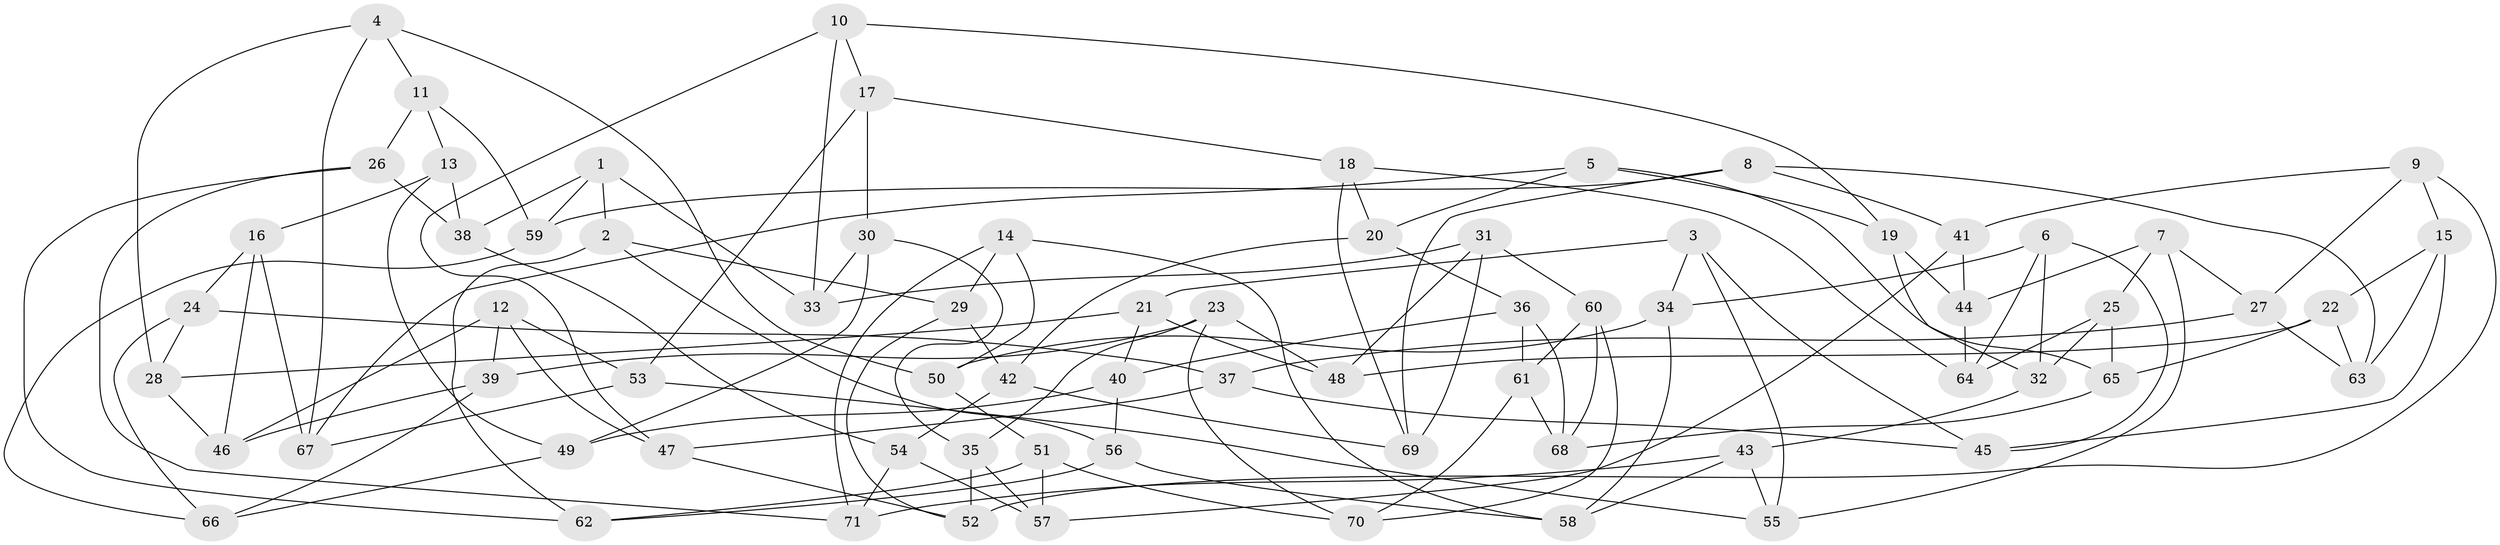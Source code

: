 // Generated by graph-tools (version 1.1) at 2025/50/03/09/25 03:50:51]
// undirected, 71 vertices, 142 edges
graph export_dot {
graph [start="1"]
  node [color=gray90,style=filled];
  1;
  2;
  3;
  4;
  5;
  6;
  7;
  8;
  9;
  10;
  11;
  12;
  13;
  14;
  15;
  16;
  17;
  18;
  19;
  20;
  21;
  22;
  23;
  24;
  25;
  26;
  27;
  28;
  29;
  30;
  31;
  32;
  33;
  34;
  35;
  36;
  37;
  38;
  39;
  40;
  41;
  42;
  43;
  44;
  45;
  46;
  47;
  48;
  49;
  50;
  51;
  52;
  53;
  54;
  55;
  56;
  57;
  58;
  59;
  60;
  61;
  62;
  63;
  64;
  65;
  66;
  67;
  68;
  69;
  70;
  71;
  1 -- 59;
  1 -- 2;
  1 -- 38;
  1 -- 33;
  2 -- 56;
  2 -- 29;
  2 -- 62;
  3 -- 34;
  3 -- 55;
  3 -- 21;
  3 -- 45;
  4 -- 67;
  4 -- 11;
  4 -- 28;
  4 -- 50;
  5 -- 19;
  5 -- 20;
  5 -- 65;
  5 -- 67;
  6 -- 64;
  6 -- 32;
  6 -- 45;
  6 -- 34;
  7 -- 25;
  7 -- 27;
  7 -- 55;
  7 -- 44;
  8 -- 59;
  8 -- 63;
  8 -- 69;
  8 -- 41;
  9 -- 52;
  9 -- 41;
  9 -- 27;
  9 -- 15;
  10 -- 17;
  10 -- 33;
  10 -- 47;
  10 -- 19;
  11 -- 26;
  11 -- 13;
  11 -- 59;
  12 -- 39;
  12 -- 46;
  12 -- 53;
  12 -- 47;
  13 -- 49;
  13 -- 38;
  13 -- 16;
  14 -- 29;
  14 -- 50;
  14 -- 71;
  14 -- 58;
  15 -- 63;
  15 -- 22;
  15 -- 45;
  16 -- 46;
  16 -- 67;
  16 -- 24;
  17 -- 30;
  17 -- 53;
  17 -- 18;
  18 -- 20;
  18 -- 69;
  18 -- 64;
  19 -- 44;
  19 -- 32;
  20 -- 36;
  20 -- 42;
  21 -- 40;
  21 -- 48;
  21 -- 28;
  22 -- 65;
  22 -- 48;
  22 -- 63;
  23 -- 48;
  23 -- 70;
  23 -- 35;
  23 -- 39;
  24 -- 28;
  24 -- 37;
  24 -- 66;
  25 -- 64;
  25 -- 32;
  25 -- 65;
  26 -- 71;
  26 -- 62;
  26 -- 38;
  27 -- 37;
  27 -- 63;
  28 -- 46;
  29 -- 52;
  29 -- 42;
  30 -- 35;
  30 -- 33;
  30 -- 49;
  31 -- 33;
  31 -- 60;
  31 -- 48;
  31 -- 69;
  32 -- 43;
  34 -- 50;
  34 -- 58;
  35 -- 52;
  35 -- 57;
  36 -- 40;
  36 -- 68;
  36 -- 61;
  37 -- 47;
  37 -- 45;
  38 -- 54;
  39 -- 46;
  39 -- 66;
  40 -- 56;
  40 -- 49;
  41 -- 57;
  41 -- 44;
  42 -- 69;
  42 -- 54;
  43 -- 58;
  43 -- 71;
  43 -- 55;
  44 -- 64;
  47 -- 52;
  49 -- 66;
  50 -- 51;
  51 -- 62;
  51 -- 57;
  51 -- 70;
  53 -- 55;
  53 -- 67;
  54 -- 71;
  54 -- 57;
  56 -- 62;
  56 -- 58;
  59 -- 66;
  60 -- 68;
  60 -- 61;
  60 -- 70;
  61 -- 68;
  61 -- 70;
  65 -- 68;
}

